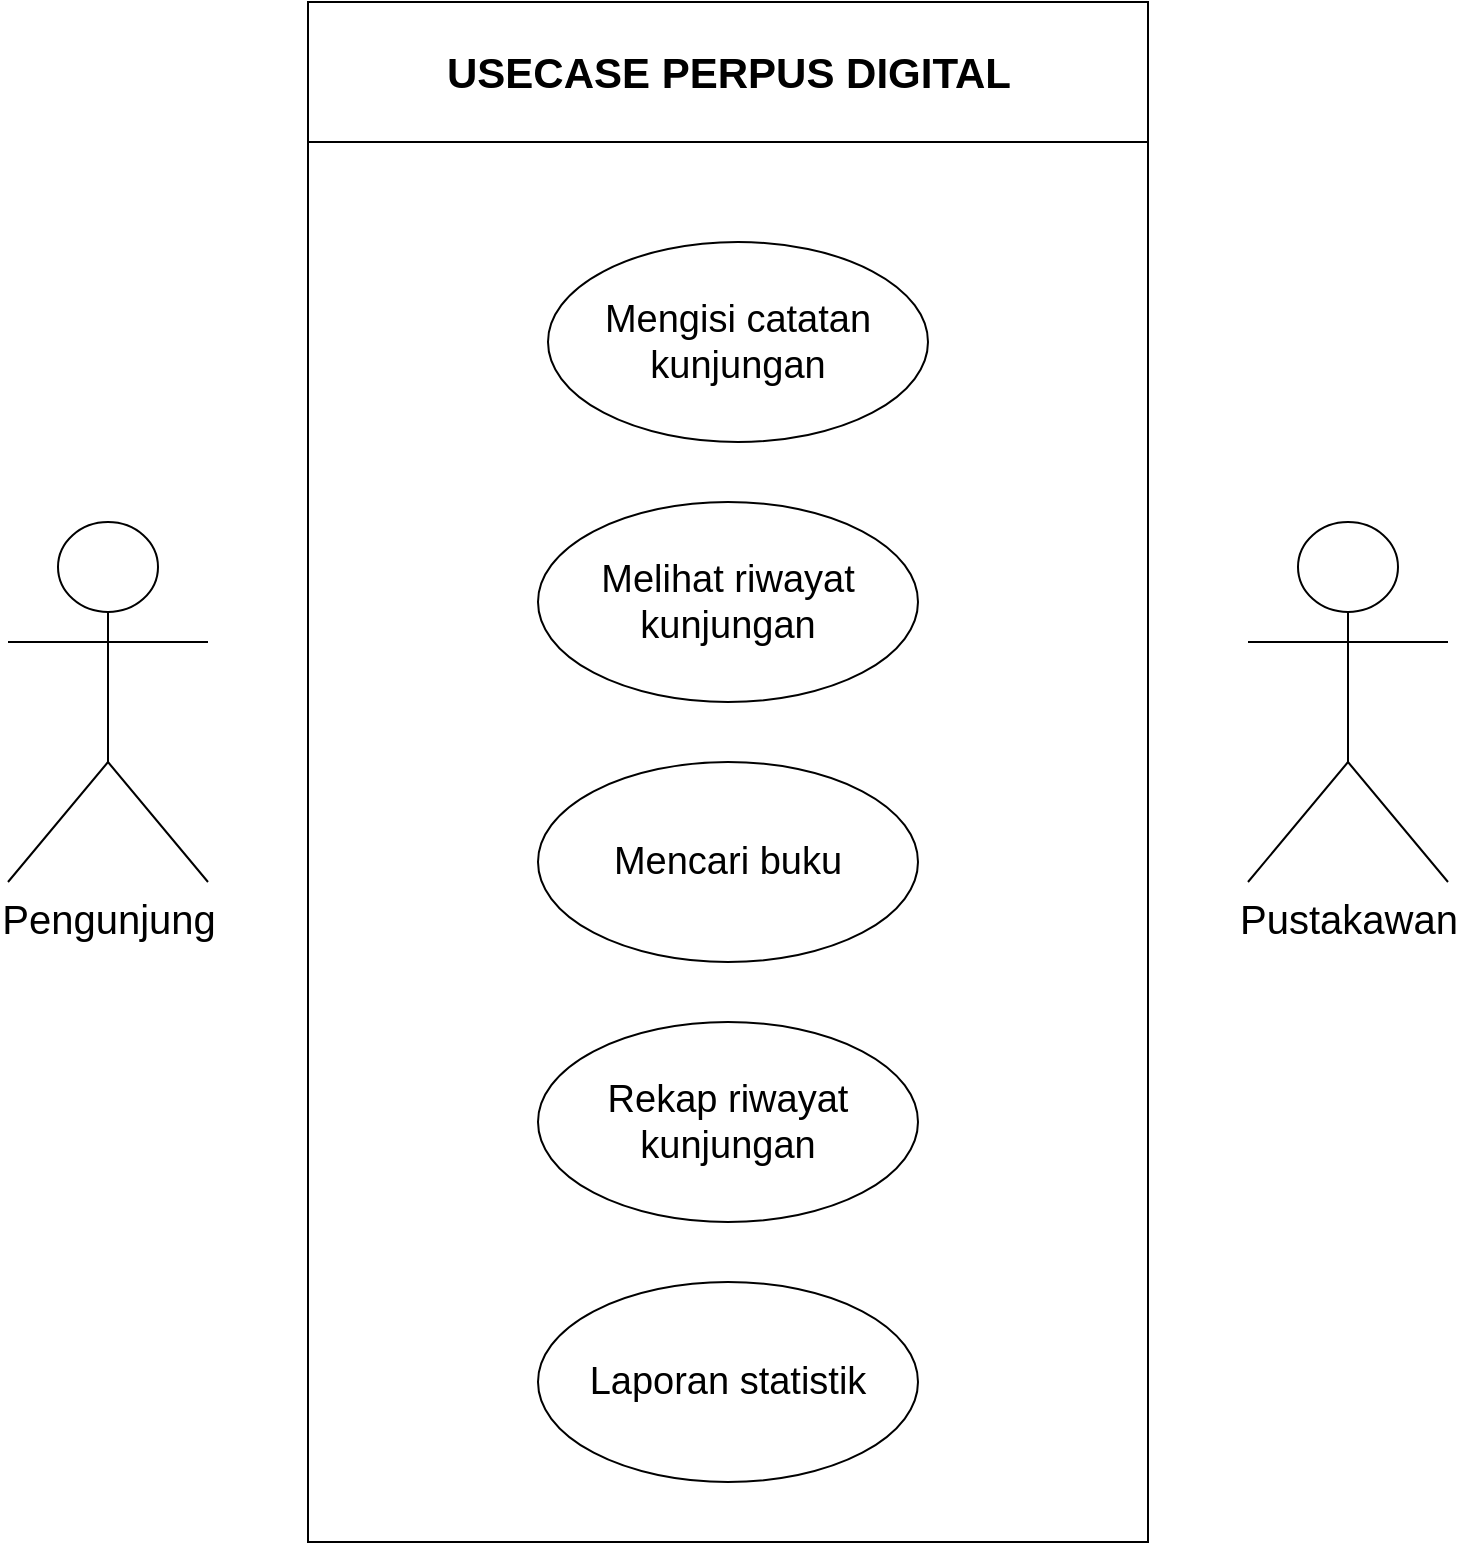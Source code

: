<mxfile version="22.1.21" type="github">
  <diagram name="Page-1" id="oLpqdNAKzZyBK9eDwnnR">
    <mxGraphModel dx="1100" dy="585" grid="1" gridSize="10" guides="1" tooltips="1" connect="1" arrows="1" fold="1" page="1" pageScale="1" pageWidth="850" pageHeight="1100" math="0" shadow="0">
      <root>
        <mxCell id="0" />
        <mxCell id="1" parent="0" />
        <mxCell id="_1okPNpWgQfupFm56uMk-1" value="" style="rounded=0;whiteSpace=wrap;html=1;" vertex="1" parent="1">
          <mxGeometry x="210" y="150" width="420" height="770" as="geometry" />
        </mxCell>
        <mxCell id="_1okPNpWgQfupFm56uMk-2" value="&lt;font style=&quot;font-size: 20px;&quot;&gt;Pengunjung&lt;/font&gt;" style="shape=umlActor;verticalLabelPosition=bottom;verticalAlign=top;html=1;outlineConnect=0;" vertex="1" parent="1">
          <mxGeometry x="60" y="410" width="100" height="180" as="geometry" />
        </mxCell>
        <mxCell id="_1okPNpWgQfupFm56uMk-3" value="&lt;font style=&quot;font-size: 20px;&quot;&gt;Pustakawan&lt;/font&gt;" style="shape=umlActor;verticalLabelPosition=bottom;verticalAlign=top;html=1;outlineConnect=0;" vertex="1" parent="1">
          <mxGeometry x="680" y="410" width="100" height="180" as="geometry" />
        </mxCell>
        <mxCell id="_1okPNpWgQfupFm56uMk-4" value="" style="rounded=0;whiteSpace=wrap;html=1;" vertex="1" parent="1">
          <mxGeometry x="210" y="150" width="420" height="70" as="geometry" />
        </mxCell>
        <mxCell id="_1okPNpWgQfupFm56uMk-5" value="" style="ellipse;whiteSpace=wrap;html=1;" vertex="1" parent="1">
          <mxGeometry x="330" y="270" width="190" height="100" as="geometry" />
        </mxCell>
        <mxCell id="_1okPNpWgQfupFm56uMk-6" value="&lt;font style=&quot;font-size: 19px;&quot;&gt;Mengisi catatan kunjungan&lt;/font&gt;" style="text;html=1;strokeColor=none;fillColor=none;align=center;verticalAlign=middle;whiteSpace=wrap;rounded=0;" vertex="1" parent="1">
          <mxGeometry x="340" y="305" width="170" height="30" as="geometry" />
        </mxCell>
        <mxCell id="_1okPNpWgQfupFm56uMk-7" value="" style="ellipse;whiteSpace=wrap;html=1;" vertex="1" parent="1">
          <mxGeometry x="325" y="400" width="190" height="100" as="geometry" />
        </mxCell>
        <mxCell id="_1okPNpWgQfupFm56uMk-8" value="&lt;font style=&quot;font-size: 19px;&quot;&gt;Melihat riwayat kunjungan&lt;/font&gt;" style="text;html=1;strokeColor=none;fillColor=none;align=center;verticalAlign=middle;whiteSpace=wrap;rounded=0;" vertex="1" parent="1">
          <mxGeometry x="335" y="435" width="170" height="30" as="geometry" />
        </mxCell>
        <mxCell id="_1okPNpWgQfupFm56uMk-9" value="" style="ellipse;whiteSpace=wrap;html=1;" vertex="1" parent="1">
          <mxGeometry x="325" y="530" width="190" height="100" as="geometry" />
        </mxCell>
        <mxCell id="_1okPNpWgQfupFm56uMk-10" value="&lt;span style=&quot;font-size: 19px;&quot;&gt;Mencari buku&lt;/span&gt;" style="text;html=1;strokeColor=none;fillColor=none;align=center;verticalAlign=middle;whiteSpace=wrap;rounded=0;" vertex="1" parent="1">
          <mxGeometry x="335" y="565" width="170" height="30" as="geometry" />
        </mxCell>
        <mxCell id="_1okPNpWgQfupFm56uMk-11" value="" style="ellipse;whiteSpace=wrap;html=1;" vertex="1" parent="1">
          <mxGeometry x="325" y="660" width="190" height="100" as="geometry" />
        </mxCell>
        <mxCell id="_1okPNpWgQfupFm56uMk-12" value="" style="ellipse;whiteSpace=wrap;html=1;" vertex="1" parent="1">
          <mxGeometry x="325" y="790" width="190" height="100" as="geometry" />
        </mxCell>
        <mxCell id="_1okPNpWgQfupFm56uMk-13" value="&lt;span style=&quot;font-size: 19px;&quot;&gt;Rekap riwayat kunjungan&lt;/span&gt;" style="text;html=1;strokeColor=none;fillColor=none;align=center;verticalAlign=middle;whiteSpace=wrap;rounded=0;" vertex="1" parent="1">
          <mxGeometry x="335" y="695" width="170" height="30" as="geometry" />
        </mxCell>
        <mxCell id="_1okPNpWgQfupFm56uMk-14" value="&lt;span style=&quot;font-size: 19px;&quot;&gt;Laporan statistik&lt;/span&gt;" style="text;html=1;strokeColor=none;fillColor=none;align=center;verticalAlign=middle;whiteSpace=wrap;rounded=0;" vertex="1" parent="1">
          <mxGeometry x="335" y="825" width="170" height="30" as="geometry" />
        </mxCell>
        <mxCell id="_1okPNpWgQfupFm56uMk-20" value="&lt;font style=&quot;font-size: 21px;&quot;&gt;&lt;b&gt;USECASE PERPUS DIGITAL&lt;/b&gt;&lt;/font&gt;" style="text;html=1;strokeColor=none;fillColor=none;align=center;verticalAlign=middle;whiteSpace=wrap;rounded=0;" vertex="1" parent="1">
          <mxGeometry x="272.5" y="170" width="295" height="30" as="geometry" />
        </mxCell>
      </root>
    </mxGraphModel>
  </diagram>
</mxfile>
